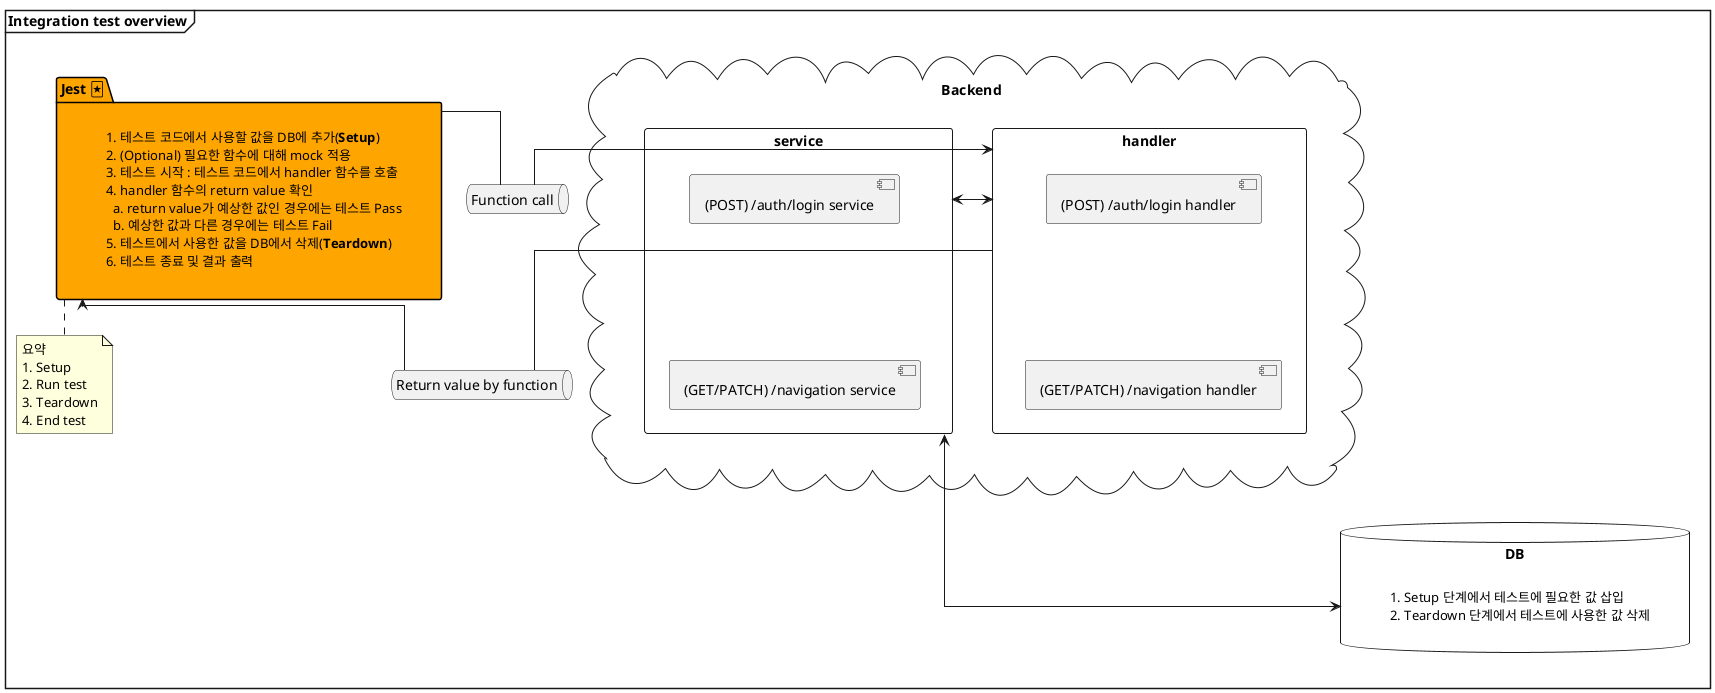 @startuml 3_integration_test_overview
mainframe **Integration test overview**
hide stereotype

skinparam linetype ortho
skinparam <<transparent>> {
  ComponentStyle rectangle
  ComponentFontColor white
  ComponentBackgroundColor transparent
  ComponentBorderColor transparent
}
skinparam DefaultTextAlignment left

skinparam <<jest>> {
  PackageBackgroundColor Orange
}

skinparam <<jest_note>> {
  NoteBorderColor transparent
  NoteBackgroundColor transparent
}

skinparam <<database>> {
  DatabaseBackgroundColor Wihte
}

package "Jest 🃏" <<jest>> AS Jest {
  note AS jest_note <<jest_note>>
    1. 테스트 코드에서 사용할 값을 DB에 추가(**Setup**)
    2. (Optional) 필요한 함수에 대해 mock 적용
    3. 테스트 시작 : 테스트 코드에서 handler 함수를 호출
    4. handler 함수의 return value 확인
      a. return value가 예상한 값인 경우에는 테스트 Pass
      b. 예상한 값과 다른 경우에는 테스트 Fail
    5. 테스트에서 사용한 값을 DB에서 삭제(**Teardown**)
    6. 테스트 종료 및 결과 출력
  end note
}

note bottom of Jest
  요약
  1. Setup
  2. Run test
  3. Teardown
  4. End test
end note

queue "Function call" AS function_call
queue "Return value by function" AS function_return

cloud Backend {
  rectangle handler {
    component "(POST) /auth/login handler" as login_handler
    component "(GET/PATCH) /navigation handler" as nav_handler

    login_handler -down[hidden]- nav_handler
  }
  rectangle service {
    component "(POST) /auth/login service" as login_service
    component "(GET/PATCH) /navigation service" as nav_service

    login_service -down[hidden]- nav_service
  }
}

database DB <<database>> {
  note as db_note <<jest_note>>
    1. Setup 단계에서 테스트에 필요한 값 삽입
    2. Teardown 단계에서 테스트에 사용한 값 삭제
  end note
}

function_call -down[hidden]- function_return

Jest - function_call
handler <- function_call

Jest <- function_return
handler -right- function_return

Jest -right[hidden]- Backend
DB <-up---> service

handler <-> service

@enduml